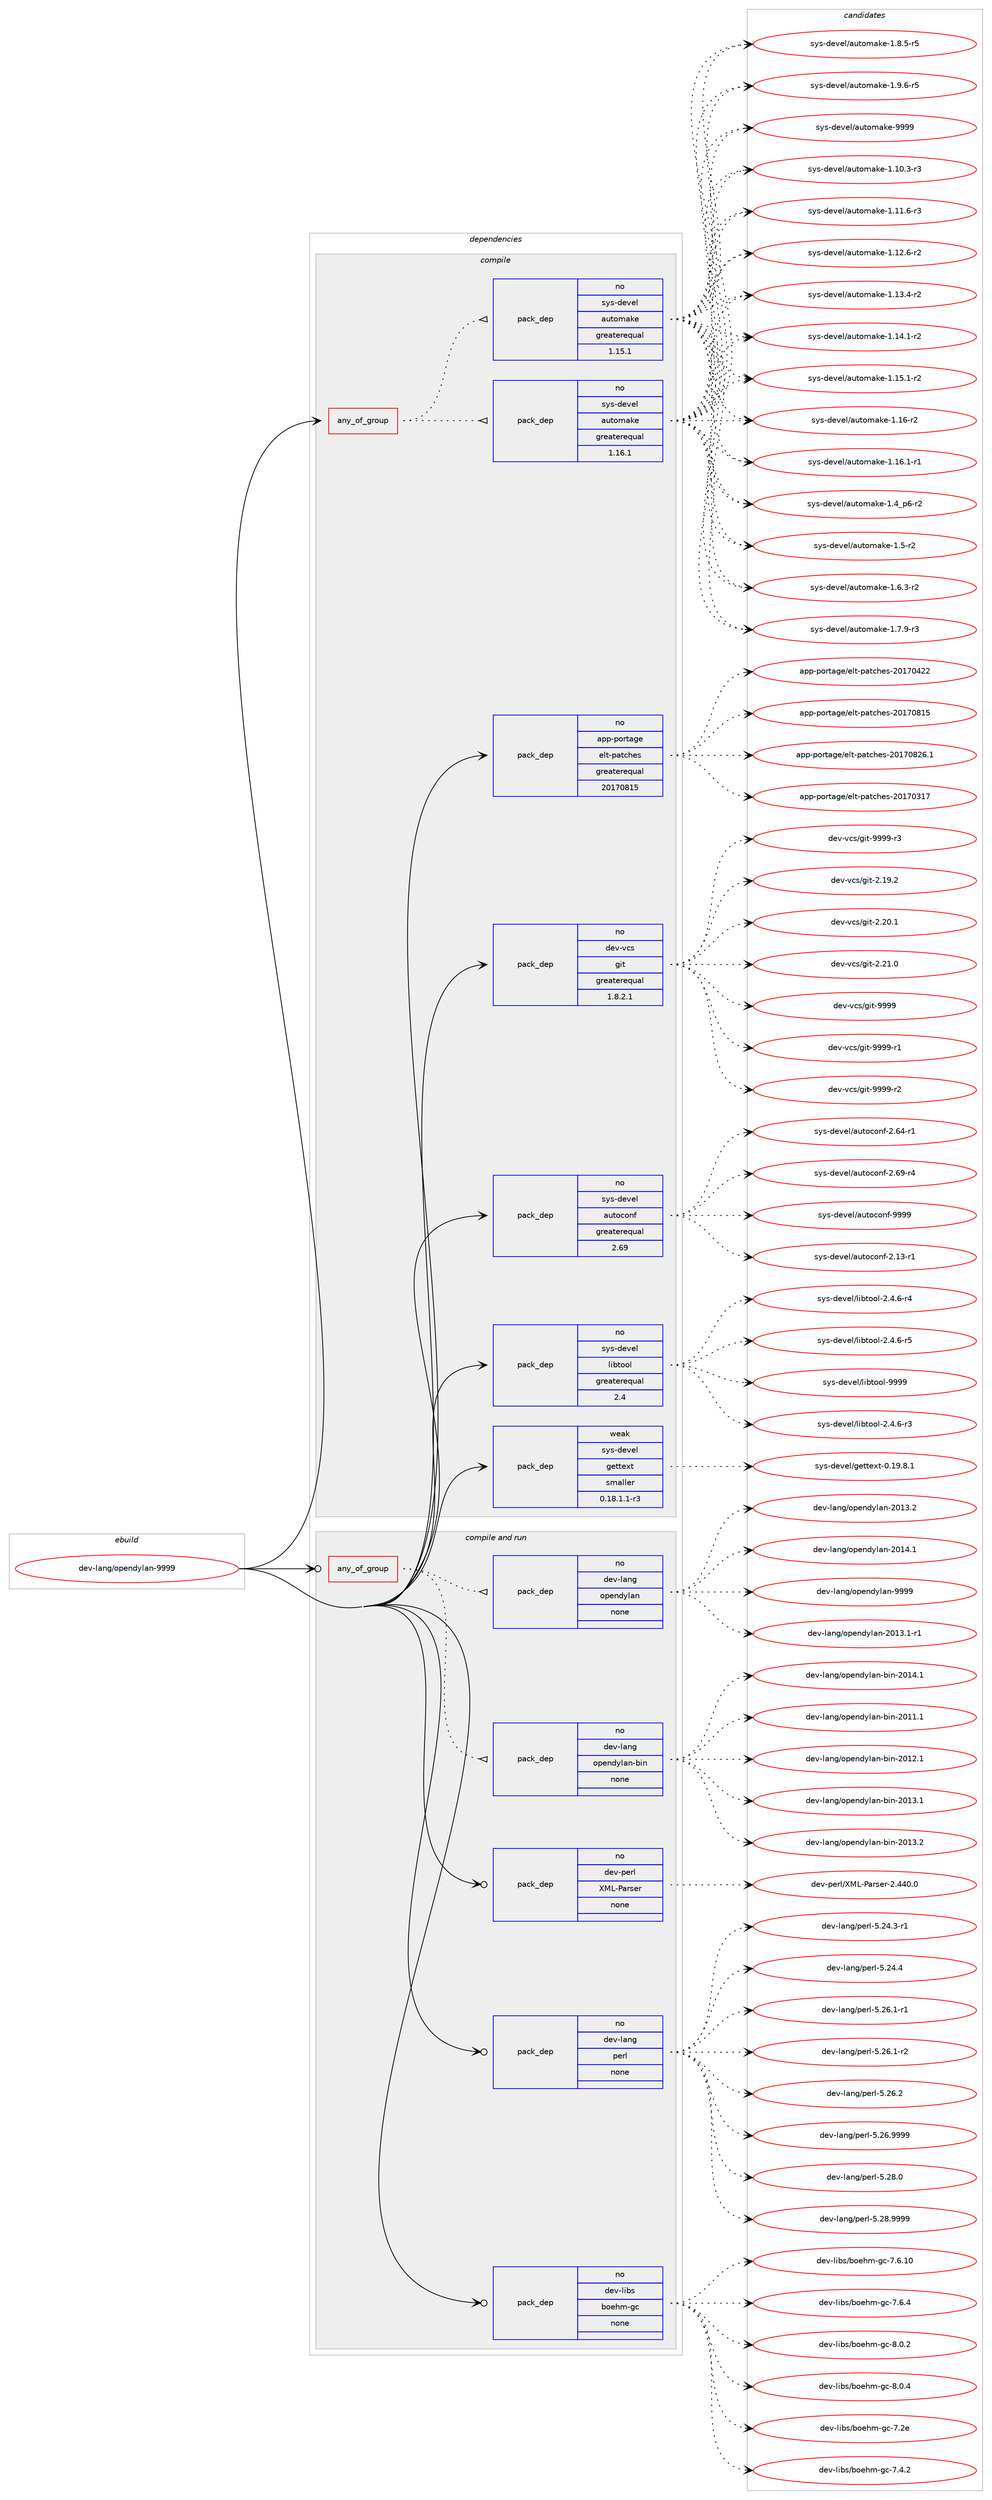 digraph prolog {

# *************
# Graph options
# *************

newrank=true;
concentrate=true;
compound=true;
graph [rankdir=LR,fontname=Helvetica,fontsize=10,ranksep=1.5];#, ranksep=2.5, nodesep=0.2];
edge  [arrowhead=vee];
node  [fontname=Helvetica,fontsize=10];

# **********
# The ebuild
# **********

subgraph cluster_leftcol {
color=gray;
rank=same;
label=<<i>ebuild</i>>;
id [label="dev-lang/opendylan-9999", color=red, width=4, href="../dev-lang/opendylan-9999.svg"];
}

# ****************
# The dependencies
# ****************

subgraph cluster_midcol {
color=gray;
label=<<i>dependencies</i>>;
subgraph cluster_compile {
fillcolor="#eeeeee";
style=filled;
label=<<i>compile</i>>;
subgraph any21957 {
dependency1359795 [label=<<TABLE BORDER="0" CELLBORDER="1" CELLSPACING="0" CELLPADDING="4"><TR><TD CELLPADDING="10">any_of_group</TD></TR></TABLE>>, shape=none, color=red];subgraph pack973428 {
dependency1359796 [label=<<TABLE BORDER="0" CELLBORDER="1" CELLSPACING="0" CELLPADDING="4" WIDTH="220"><TR><TD ROWSPAN="6" CELLPADDING="30">pack_dep</TD></TR><TR><TD WIDTH="110">no</TD></TR><TR><TD>sys-devel</TD></TR><TR><TD>automake</TD></TR><TR><TD>greaterequal</TD></TR><TR><TD>1.16.1</TD></TR></TABLE>>, shape=none, color=blue];
}
dependency1359795:e -> dependency1359796:w [weight=20,style="dotted",arrowhead="oinv"];
subgraph pack973429 {
dependency1359797 [label=<<TABLE BORDER="0" CELLBORDER="1" CELLSPACING="0" CELLPADDING="4" WIDTH="220"><TR><TD ROWSPAN="6" CELLPADDING="30">pack_dep</TD></TR><TR><TD WIDTH="110">no</TD></TR><TR><TD>sys-devel</TD></TR><TR><TD>automake</TD></TR><TR><TD>greaterequal</TD></TR><TR><TD>1.15.1</TD></TR></TABLE>>, shape=none, color=blue];
}
dependency1359795:e -> dependency1359797:w [weight=20,style="dotted",arrowhead="oinv"];
}
id:e -> dependency1359795:w [weight=20,style="solid",arrowhead="vee"];
subgraph pack973430 {
dependency1359798 [label=<<TABLE BORDER="0" CELLBORDER="1" CELLSPACING="0" CELLPADDING="4" WIDTH="220"><TR><TD ROWSPAN="6" CELLPADDING="30">pack_dep</TD></TR><TR><TD WIDTH="110">no</TD></TR><TR><TD>app-portage</TD></TR><TR><TD>elt-patches</TD></TR><TR><TD>greaterequal</TD></TR><TR><TD>20170815</TD></TR></TABLE>>, shape=none, color=blue];
}
id:e -> dependency1359798:w [weight=20,style="solid",arrowhead="vee"];
subgraph pack973431 {
dependency1359799 [label=<<TABLE BORDER="0" CELLBORDER="1" CELLSPACING="0" CELLPADDING="4" WIDTH="220"><TR><TD ROWSPAN="6" CELLPADDING="30">pack_dep</TD></TR><TR><TD WIDTH="110">no</TD></TR><TR><TD>dev-vcs</TD></TR><TR><TD>git</TD></TR><TR><TD>greaterequal</TD></TR><TR><TD>1.8.2.1</TD></TR></TABLE>>, shape=none, color=blue];
}
id:e -> dependency1359799:w [weight=20,style="solid",arrowhead="vee"];
subgraph pack973432 {
dependency1359800 [label=<<TABLE BORDER="0" CELLBORDER="1" CELLSPACING="0" CELLPADDING="4" WIDTH="220"><TR><TD ROWSPAN="6" CELLPADDING="30">pack_dep</TD></TR><TR><TD WIDTH="110">no</TD></TR><TR><TD>sys-devel</TD></TR><TR><TD>autoconf</TD></TR><TR><TD>greaterequal</TD></TR><TR><TD>2.69</TD></TR></TABLE>>, shape=none, color=blue];
}
id:e -> dependency1359800:w [weight=20,style="solid",arrowhead="vee"];
subgraph pack973433 {
dependency1359801 [label=<<TABLE BORDER="0" CELLBORDER="1" CELLSPACING="0" CELLPADDING="4" WIDTH="220"><TR><TD ROWSPAN="6" CELLPADDING="30">pack_dep</TD></TR><TR><TD WIDTH="110">no</TD></TR><TR><TD>sys-devel</TD></TR><TR><TD>libtool</TD></TR><TR><TD>greaterequal</TD></TR><TR><TD>2.4</TD></TR></TABLE>>, shape=none, color=blue];
}
id:e -> dependency1359801:w [weight=20,style="solid",arrowhead="vee"];
subgraph pack973434 {
dependency1359802 [label=<<TABLE BORDER="0" CELLBORDER="1" CELLSPACING="0" CELLPADDING="4" WIDTH="220"><TR><TD ROWSPAN="6" CELLPADDING="30">pack_dep</TD></TR><TR><TD WIDTH="110">weak</TD></TR><TR><TD>sys-devel</TD></TR><TR><TD>gettext</TD></TR><TR><TD>smaller</TD></TR><TR><TD>0.18.1.1-r3</TD></TR></TABLE>>, shape=none, color=blue];
}
id:e -> dependency1359802:w [weight=20,style="solid",arrowhead="vee"];
}
subgraph cluster_compileandrun {
fillcolor="#eeeeee";
style=filled;
label=<<i>compile and run</i>>;
subgraph any21958 {
dependency1359803 [label=<<TABLE BORDER="0" CELLBORDER="1" CELLSPACING="0" CELLPADDING="4"><TR><TD CELLPADDING="10">any_of_group</TD></TR></TABLE>>, shape=none, color=red];subgraph pack973435 {
dependency1359804 [label=<<TABLE BORDER="0" CELLBORDER="1" CELLSPACING="0" CELLPADDING="4" WIDTH="220"><TR><TD ROWSPAN="6" CELLPADDING="30">pack_dep</TD></TR><TR><TD WIDTH="110">no</TD></TR><TR><TD>dev-lang</TD></TR><TR><TD>opendylan-bin</TD></TR><TR><TD>none</TD></TR><TR><TD></TD></TR></TABLE>>, shape=none, color=blue];
}
dependency1359803:e -> dependency1359804:w [weight=20,style="dotted",arrowhead="oinv"];
subgraph pack973436 {
dependency1359805 [label=<<TABLE BORDER="0" CELLBORDER="1" CELLSPACING="0" CELLPADDING="4" WIDTH="220"><TR><TD ROWSPAN="6" CELLPADDING="30">pack_dep</TD></TR><TR><TD WIDTH="110">no</TD></TR><TR><TD>dev-lang</TD></TR><TR><TD>opendylan</TD></TR><TR><TD>none</TD></TR><TR><TD></TD></TR></TABLE>>, shape=none, color=blue];
}
dependency1359803:e -> dependency1359805:w [weight=20,style="dotted",arrowhead="oinv"];
}
id:e -> dependency1359803:w [weight=20,style="solid",arrowhead="odotvee"];
subgraph pack973437 {
dependency1359806 [label=<<TABLE BORDER="0" CELLBORDER="1" CELLSPACING="0" CELLPADDING="4" WIDTH="220"><TR><TD ROWSPAN="6" CELLPADDING="30">pack_dep</TD></TR><TR><TD WIDTH="110">no</TD></TR><TR><TD>dev-lang</TD></TR><TR><TD>perl</TD></TR><TR><TD>none</TD></TR><TR><TD></TD></TR></TABLE>>, shape=none, color=blue];
}
id:e -> dependency1359806:w [weight=20,style="solid",arrowhead="odotvee"];
subgraph pack973438 {
dependency1359807 [label=<<TABLE BORDER="0" CELLBORDER="1" CELLSPACING="0" CELLPADDING="4" WIDTH="220"><TR><TD ROWSPAN="6" CELLPADDING="30">pack_dep</TD></TR><TR><TD WIDTH="110">no</TD></TR><TR><TD>dev-libs</TD></TR><TR><TD>boehm-gc</TD></TR><TR><TD>none</TD></TR><TR><TD></TD></TR></TABLE>>, shape=none, color=blue];
}
id:e -> dependency1359807:w [weight=20,style="solid",arrowhead="odotvee"];
subgraph pack973439 {
dependency1359808 [label=<<TABLE BORDER="0" CELLBORDER="1" CELLSPACING="0" CELLPADDING="4" WIDTH="220"><TR><TD ROWSPAN="6" CELLPADDING="30">pack_dep</TD></TR><TR><TD WIDTH="110">no</TD></TR><TR><TD>dev-perl</TD></TR><TR><TD>XML-Parser</TD></TR><TR><TD>none</TD></TR><TR><TD></TD></TR></TABLE>>, shape=none, color=blue];
}
id:e -> dependency1359808:w [weight=20,style="solid",arrowhead="odotvee"];
}
subgraph cluster_run {
fillcolor="#eeeeee";
style=filled;
label=<<i>run</i>>;
}
}

# **************
# The candidates
# **************

subgraph cluster_choices {
rank=same;
color=gray;
label=<<i>candidates</i>>;

subgraph choice973428 {
color=black;
nodesep=1;
choice11512111545100101118101108479711711611110997107101454946494846514511451 [label="sys-devel/automake-1.10.3-r3", color=red, width=4,href="../sys-devel/automake-1.10.3-r3.svg"];
choice11512111545100101118101108479711711611110997107101454946494946544511451 [label="sys-devel/automake-1.11.6-r3", color=red, width=4,href="../sys-devel/automake-1.11.6-r3.svg"];
choice11512111545100101118101108479711711611110997107101454946495046544511450 [label="sys-devel/automake-1.12.6-r2", color=red, width=4,href="../sys-devel/automake-1.12.6-r2.svg"];
choice11512111545100101118101108479711711611110997107101454946495146524511450 [label="sys-devel/automake-1.13.4-r2", color=red, width=4,href="../sys-devel/automake-1.13.4-r2.svg"];
choice11512111545100101118101108479711711611110997107101454946495246494511450 [label="sys-devel/automake-1.14.1-r2", color=red, width=4,href="../sys-devel/automake-1.14.1-r2.svg"];
choice11512111545100101118101108479711711611110997107101454946495346494511450 [label="sys-devel/automake-1.15.1-r2", color=red, width=4,href="../sys-devel/automake-1.15.1-r2.svg"];
choice1151211154510010111810110847971171161111099710710145494649544511450 [label="sys-devel/automake-1.16-r2", color=red, width=4,href="../sys-devel/automake-1.16-r2.svg"];
choice11512111545100101118101108479711711611110997107101454946495446494511449 [label="sys-devel/automake-1.16.1-r1", color=red, width=4,href="../sys-devel/automake-1.16.1-r1.svg"];
choice115121115451001011181011084797117116111109971071014549465295112544511450 [label="sys-devel/automake-1.4_p6-r2", color=red, width=4,href="../sys-devel/automake-1.4_p6-r2.svg"];
choice11512111545100101118101108479711711611110997107101454946534511450 [label="sys-devel/automake-1.5-r2", color=red, width=4,href="../sys-devel/automake-1.5-r2.svg"];
choice115121115451001011181011084797117116111109971071014549465446514511450 [label="sys-devel/automake-1.6.3-r2", color=red, width=4,href="../sys-devel/automake-1.6.3-r2.svg"];
choice115121115451001011181011084797117116111109971071014549465546574511451 [label="sys-devel/automake-1.7.9-r3", color=red, width=4,href="../sys-devel/automake-1.7.9-r3.svg"];
choice115121115451001011181011084797117116111109971071014549465646534511453 [label="sys-devel/automake-1.8.5-r5", color=red, width=4,href="../sys-devel/automake-1.8.5-r5.svg"];
choice115121115451001011181011084797117116111109971071014549465746544511453 [label="sys-devel/automake-1.9.6-r5", color=red, width=4,href="../sys-devel/automake-1.9.6-r5.svg"];
choice115121115451001011181011084797117116111109971071014557575757 [label="sys-devel/automake-9999", color=red, width=4,href="../sys-devel/automake-9999.svg"];
dependency1359796:e -> choice11512111545100101118101108479711711611110997107101454946494846514511451:w [style=dotted,weight="100"];
dependency1359796:e -> choice11512111545100101118101108479711711611110997107101454946494946544511451:w [style=dotted,weight="100"];
dependency1359796:e -> choice11512111545100101118101108479711711611110997107101454946495046544511450:w [style=dotted,weight="100"];
dependency1359796:e -> choice11512111545100101118101108479711711611110997107101454946495146524511450:w [style=dotted,weight="100"];
dependency1359796:e -> choice11512111545100101118101108479711711611110997107101454946495246494511450:w [style=dotted,weight="100"];
dependency1359796:e -> choice11512111545100101118101108479711711611110997107101454946495346494511450:w [style=dotted,weight="100"];
dependency1359796:e -> choice1151211154510010111810110847971171161111099710710145494649544511450:w [style=dotted,weight="100"];
dependency1359796:e -> choice11512111545100101118101108479711711611110997107101454946495446494511449:w [style=dotted,weight="100"];
dependency1359796:e -> choice115121115451001011181011084797117116111109971071014549465295112544511450:w [style=dotted,weight="100"];
dependency1359796:e -> choice11512111545100101118101108479711711611110997107101454946534511450:w [style=dotted,weight="100"];
dependency1359796:e -> choice115121115451001011181011084797117116111109971071014549465446514511450:w [style=dotted,weight="100"];
dependency1359796:e -> choice115121115451001011181011084797117116111109971071014549465546574511451:w [style=dotted,weight="100"];
dependency1359796:e -> choice115121115451001011181011084797117116111109971071014549465646534511453:w [style=dotted,weight="100"];
dependency1359796:e -> choice115121115451001011181011084797117116111109971071014549465746544511453:w [style=dotted,weight="100"];
dependency1359796:e -> choice115121115451001011181011084797117116111109971071014557575757:w [style=dotted,weight="100"];
}
subgraph choice973429 {
color=black;
nodesep=1;
choice11512111545100101118101108479711711611110997107101454946494846514511451 [label="sys-devel/automake-1.10.3-r3", color=red, width=4,href="../sys-devel/automake-1.10.3-r3.svg"];
choice11512111545100101118101108479711711611110997107101454946494946544511451 [label="sys-devel/automake-1.11.6-r3", color=red, width=4,href="../sys-devel/automake-1.11.6-r3.svg"];
choice11512111545100101118101108479711711611110997107101454946495046544511450 [label="sys-devel/automake-1.12.6-r2", color=red, width=4,href="../sys-devel/automake-1.12.6-r2.svg"];
choice11512111545100101118101108479711711611110997107101454946495146524511450 [label="sys-devel/automake-1.13.4-r2", color=red, width=4,href="../sys-devel/automake-1.13.4-r2.svg"];
choice11512111545100101118101108479711711611110997107101454946495246494511450 [label="sys-devel/automake-1.14.1-r2", color=red, width=4,href="../sys-devel/automake-1.14.1-r2.svg"];
choice11512111545100101118101108479711711611110997107101454946495346494511450 [label="sys-devel/automake-1.15.1-r2", color=red, width=4,href="../sys-devel/automake-1.15.1-r2.svg"];
choice1151211154510010111810110847971171161111099710710145494649544511450 [label="sys-devel/automake-1.16-r2", color=red, width=4,href="../sys-devel/automake-1.16-r2.svg"];
choice11512111545100101118101108479711711611110997107101454946495446494511449 [label="sys-devel/automake-1.16.1-r1", color=red, width=4,href="../sys-devel/automake-1.16.1-r1.svg"];
choice115121115451001011181011084797117116111109971071014549465295112544511450 [label="sys-devel/automake-1.4_p6-r2", color=red, width=4,href="../sys-devel/automake-1.4_p6-r2.svg"];
choice11512111545100101118101108479711711611110997107101454946534511450 [label="sys-devel/automake-1.5-r2", color=red, width=4,href="../sys-devel/automake-1.5-r2.svg"];
choice115121115451001011181011084797117116111109971071014549465446514511450 [label="sys-devel/automake-1.6.3-r2", color=red, width=4,href="../sys-devel/automake-1.6.3-r2.svg"];
choice115121115451001011181011084797117116111109971071014549465546574511451 [label="sys-devel/automake-1.7.9-r3", color=red, width=4,href="../sys-devel/automake-1.7.9-r3.svg"];
choice115121115451001011181011084797117116111109971071014549465646534511453 [label="sys-devel/automake-1.8.5-r5", color=red, width=4,href="../sys-devel/automake-1.8.5-r5.svg"];
choice115121115451001011181011084797117116111109971071014549465746544511453 [label="sys-devel/automake-1.9.6-r5", color=red, width=4,href="../sys-devel/automake-1.9.6-r5.svg"];
choice115121115451001011181011084797117116111109971071014557575757 [label="sys-devel/automake-9999", color=red, width=4,href="../sys-devel/automake-9999.svg"];
dependency1359797:e -> choice11512111545100101118101108479711711611110997107101454946494846514511451:w [style=dotted,weight="100"];
dependency1359797:e -> choice11512111545100101118101108479711711611110997107101454946494946544511451:w [style=dotted,weight="100"];
dependency1359797:e -> choice11512111545100101118101108479711711611110997107101454946495046544511450:w [style=dotted,weight="100"];
dependency1359797:e -> choice11512111545100101118101108479711711611110997107101454946495146524511450:w [style=dotted,weight="100"];
dependency1359797:e -> choice11512111545100101118101108479711711611110997107101454946495246494511450:w [style=dotted,weight="100"];
dependency1359797:e -> choice11512111545100101118101108479711711611110997107101454946495346494511450:w [style=dotted,weight="100"];
dependency1359797:e -> choice1151211154510010111810110847971171161111099710710145494649544511450:w [style=dotted,weight="100"];
dependency1359797:e -> choice11512111545100101118101108479711711611110997107101454946495446494511449:w [style=dotted,weight="100"];
dependency1359797:e -> choice115121115451001011181011084797117116111109971071014549465295112544511450:w [style=dotted,weight="100"];
dependency1359797:e -> choice11512111545100101118101108479711711611110997107101454946534511450:w [style=dotted,weight="100"];
dependency1359797:e -> choice115121115451001011181011084797117116111109971071014549465446514511450:w [style=dotted,weight="100"];
dependency1359797:e -> choice115121115451001011181011084797117116111109971071014549465546574511451:w [style=dotted,weight="100"];
dependency1359797:e -> choice115121115451001011181011084797117116111109971071014549465646534511453:w [style=dotted,weight="100"];
dependency1359797:e -> choice115121115451001011181011084797117116111109971071014549465746544511453:w [style=dotted,weight="100"];
dependency1359797:e -> choice115121115451001011181011084797117116111109971071014557575757:w [style=dotted,weight="100"];
}
subgraph choice973430 {
color=black;
nodesep=1;
choice97112112451121111141169710310147101108116451129711699104101115455048495548514955 [label="app-portage/elt-patches-20170317", color=red, width=4,href="../app-portage/elt-patches-20170317.svg"];
choice97112112451121111141169710310147101108116451129711699104101115455048495548525050 [label="app-portage/elt-patches-20170422", color=red, width=4,href="../app-portage/elt-patches-20170422.svg"];
choice97112112451121111141169710310147101108116451129711699104101115455048495548564953 [label="app-portage/elt-patches-20170815", color=red, width=4,href="../app-portage/elt-patches-20170815.svg"];
choice971121124511211111411697103101471011081164511297116991041011154550484955485650544649 [label="app-portage/elt-patches-20170826.1", color=red, width=4,href="../app-portage/elt-patches-20170826.1.svg"];
dependency1359798:e -> choice97112112451121111141169710310147101108116451129711699104101115455048495548514955:w [style=dotted,weight="100"];
dependency1359798:e -> choice97112112451121111141169710310147101108116451129711699104101115455048495548525050:w [style=dotted,weight="100"];
dependency1359798:e -> choice97112112451121111141169710310147101108116451129711699104101115455048495548564953:w [style=dotted,weight="100"];
dependency1359798:e -> choice971121124511211111411697103101471011081164511297116991041011154550484955485650544649:w [style=dotted,weight="100"];
}
subgraph choice973431 {
color=black;
nodesep=1;
choice10010111845118991154710310511645504649574650 [label="dev-vcs/git-2.19.2", color=red, width=4,href="../dev-vcs/git-2.19.2.svg"];
choice10010111845118991154710310511645504650484649 [label="dev-vcs/git-2.20.1", color=red, width=4,href="../dev-vcs/git-2.20.1.svg"];
choice10010111845118991154710310511645504650494648 [label="dev-vcs/git-2.21.0", color=red, width=4,href="../dev-vcs/git-2.21.0.svg"];
choice1001011184511899115471031051164557575757 [label="dev-vcs/git-9999", color=red, width=4,href="../dev-vcs/git-9999.svg"];
choice10010111845118991154710310511645575757574511449 [label="dev-vcs/git-9999-r1", color=red, width=4,href="../dev-vcs/git-9999-r1.svg"];
choice10010111845118991154710310511645575757574511450 [label="dev-vcs/git-9999-r2", color=red, width=4,href="../dev-vcs/git-9999-r2.svg"];
choice10010111845118991154710310511645575757574511451 [label="dev-vcs/git-9999-r3", color=red, width=4,href="../dev-vcs/git-9999-r3.svg"];
dependency1359799:e -> choice10010111845118991154710310511645504649574650:w [style=dotted,weight="100"];
dependency1359799:e -> choice10010111845118991154710310511645504650484649:w [style=dotted,weight="100"];
dependency1359799:e -> choice10010111845118991154710310511645504650494648:w [style=dotted,weight="100"];
dependency1359799:e -> choice1001011184511899115471031051164557575757:w [style=dotted,weight="100"];
dependency1359799:e -> choice10010111845118991154710310511645575757574511449:w [style=dotted,weight="100"];
dependency1359799:e -> choice10010111845118991154710310511645575757574511450:w [style=dotted,weight="100"];
dependency1359799:e -> choice10010111845118991154710310511645575757574511451:w [style=dotted,weight="100"];
}
subgraph choice973432 {
color=black;
nodesep=1;
choice1151211154510010111810110847971171161119911111010245504649514511449 [label="sys-devel/autoconf-2.13-r1", color=red, width=4,href="../sys-devel/autoconf-2.13-r1.svg"];
choice1151211154510010111810110847971171161119911111010245504654524511449 [label="sys-devel/autoconf-2.64-r1", color=red, width=4,href="../sys-devel/autoconf-2.64-r1.svg"];
choice1151211154510010111810110847971171161119911111010245504654574511452 [label="sys-devel/autoconf-2.69-r4", color=red, width=4,href="../sys-devel/autoconf-2.69-r4.svg"];
choice115121115451001011181011084797117116111991111101024557575757 [label="sys-devel/autoconf-9999", color=red, width=4,href="../sys-devel/autoconf-9999.svg"];
dependency1359800:e -> choice1151211154510010111810110847971171161119911111010245504649514511449:w [style=dotted,weight="100"];
dependency1359800:e -> choice1151211154510010111810110847971171161119911111010245504654524511449:w [style=dotted,weight="100"];
dependency1359800:e -> choice1151211154510010111810110847971171161119911111010245504654574511452:w [style=dotted,weight="100"];
dependency1359800:e -> choice115121115451001011181011084797117116111991111101024557575757:w [style=dotted,weight="100"];
}
subgraph choice973433 {
color=black;
nodesep=1;
choice1151211154510010111810110847108105981161111111084550465246544511451 [label="sys-devel/libtool-2.4.6-r3", color=red, width=4,href="../sys-devel/libtool-2.4.6-r3.svg"];
choice1151211154510010111810110847108105981161111111084550465246544511452 [label="sys-devel/libtool-2.4.6-r4", color=red, width=4,href="../sys-devel/libtool-2.4.6-r4.svg"];
choice1151211154510010111810110847108105981161111111084550465246544511453 [label="sys-devel/libtool-2.4.6-r5", color=red, width=4,href="../sys-devel/libtool-2.4.6-r5.svg"];
choice1151211154510010111810110847108105981161111111084557575757 [label="sys-devel/libtool-9999", color=red, width=4,href="../sys-devel/libtool-9999.svg"];
dependency1359801:e -> choice1151211154510010111810110847108105981161111111084550465246544511451:w [style=dotted,weight="100"];
dependency1359801:e -> choice1151211154510010111810110847108105981161111111084550465246544511452:w [style=dotted,weight="100"];
dependency1359801:e -> choice1151211154510010111810110847108105981161111111084550465246544511453:w [style=dotted,weight="100"];
dependency1359801:e -> choice1151211154510010111810110847108105981161111111084557575757:w [style=dotted,weight="100"];
}
subgraph choice973434 {
color=black;
nodesep=1;
choice1151211154510010111810110847103101116116101120116454846495746564649 [label="sys-devel/gettext-0.19.8.1", color=red, width=4,href="../sys-devel/gettext-0.19.8.1.svg"];
dependency1359802:e -> choice1151211154510010111810110847103101116116101120116454846495746564649:w [style=dotted,weight="100"];
}
subgraph choice973435 {
color=black;
nodesep=1;
choice10010111845108971101034711111210111010012110897110459810511045504849494649 [label="dev-lang/opendylan-bin-2011.1", color=red, width=4,href="../dev-lang/opendylan-bin-2011.1.svg"];
choice10010111845108971101034711111210111010012110897110459810511045504849504649 [label="dev-lang/opendylan-bin-2012.1", color=red, width=4,href="../dev-lang/opendylan-bin-2012.1.svg"];
choice10010111845108971101034711111210111010012110897110459810511045504849514649 [label="dev-lang/opendylan-bin-2013.1", color=red, width=4,href="../dev-lang/opendylan-bin-2013.1.svg"];
choice10010111845108971101034711111210111010012110897110459810511045504849514650 [label="dev-lang/opendylan-bin-2013.2", color=red, width=4,href="../dev-lang/opendylan-bin-2013.2.svg"];
choice10010111845108971101034711111210111010012110897110459810511045504849524649 [label="dev-lang/opendylan-bin-2014.1", color=red, width=4,href="../dev-lang/opendylan-bin-2014.1.svg"];
dependency1359804:e -> choice10010111845108971101034711111210111010012110897110459810511045504849494649:w [style=dotted,weight="100"];
dependency1359804:e -> choice10010111845108971101034711111210111010012110897110459810511045504849504649:w [style=dotted,weight="100"];
dependency1359804:e -> choice10010111845108971101034711111210111010012110897110459810511045504849514649:w [style=dotted,weight="100"];
dependency1359804:e -> choice10010111845108971101034711111210111010012110897110459810511045504849514650:w [style=dotted,weight="100"];
dependency1359804:e -> choice10010111845108971101034711111210111010012110897110459810511045504849524649:w [style=dotted,weight="100"];
}
subgraph choice973436 {
color=black;
nodesep=1;
choice10010111845108971101034711111210111010012110897110455048495146494511449 [label="dev-lang/opendylan-2013.1-r1", color=red, width=4,href="../dev-lang/opendylan-2013.1-r1.svg"];
choice1001011184510897110103471111121011101001211089711045504849514650 [label="dev-lang/opendylan-2013.2", color=red, width=4,href="../dev-lang/opendylan-2013.2.svg"];
choice1001011184510897110103471111121011101001211089711045504849524649 [label="dev-lang/opendylan-2014.1", color=red, width=4,href="../dev-lang/opendylan-2014.1.svg"];
choice100101118451089711010347111112101110100121108971104557575757 [label="dev-lang/opendylan-9999", color=red, width=4,href="../dev-lang/opendylan-9999.svg"];
dependency1359805:e -> choice10010111845108971101034711111210111010012110897110455048495146494511449:w [style=dotted,weight="100"];
dependency1359805:e -> choice1001011184510897110103471111121011101001211089711045504849514650:w [style=dotted,weight="100"];
dependency1359805:e -> choice1001011184510897110103471111121011101001211089711045504849524649:w [style=dotted,weight="100"];
dependency1359805:e -> choice100101118451089711010347111112101110100121108971104557575757:w [style=dotted,weight="100"];
}
subgraph choice973437 {
color=black;
nodesep=1;
choice100101118451089711010347112101114108455346505246514511449 [label="dev-lang/perl-5.24.3-r1", color=red, width=4,href="../dev-lang/perl-5.24.3-r1.svg"];
choice10010111845108971101034711210111410845534650524652 [label="dev-lang/perl-5.24.4", color=red, width=4,href="../dev-lang/perl-5.24.4.svg"];
choice100101118451089711010347112101114108455346505446494511449 [label="dev-lang/perl-5.26.1-r1", color=red, width=4,href="../dev-lang/perl-5.26.1-r1.svg"];
choice100101118451089711010347112101114108455346505446494511450 [label="dev-lang/perl-5.26.1-r2", color=red, width=4,href="../dev-lang/perl-5.26.1-r2.svg"];
choice10010111845108971101034711210111410845534650544650 [label="dev-lang/perl-5.26.2", color=red, width=4,href="../dev-lang/perl-5.26.2.svg"];
choice10010111845108971101034711210111410845534650544657575757 [label="dev-lang/perl-5.26.9999", color=red, width=4,href="../dev-lang/perl-5.26.9999.svg"];
choice10010111845108971101034711210111410845534650564648 [label="dev-lang/perl-5.28.0", color=red, width=4,href="../dev-lang/perl-5.28.0.svg"];
choice10010111845108971101034711210111410845534650564657575757 [label="dev-lang/perl-5.28.9999", color=red, width=4,href="../dev-lang/perl-5.28.9999.svg"];
dependency1359806:e -> choice100101118451089711010347112101114108455346505246514511449:w [style=dotted,weight="100"];
dependency1359806:e -> choice10010111845108971101034711210111410845534650524652:w [style=dotted,weight="100"];
dependency1359806:e -> choice100101118451089711010347112101114108455346505446494511449:w [style=dotted,weight="100"];
dependency1359806:e -> choice100101118451089711010347112101114108455346505446494511450:w [style=dotted,weight="100"];
dependency1359806:e -> choice10010111845108971101034711210111410845534650544650:w [style=dotted,weight="100"];
dependency1359806:e -> choice10010111845108971101034711210111410845534650544657575757:w [style=dotted,weight="100"];
dependency1359806:e -> choice10010111845108971101034711210111410845534650564648:w [style=dotted,weight="100"];
dependency1359806:e -> choice10010111845108971101034711210111410845534650564657575757:w [style=dotted,weight="100"];
}
subgraph choice973438 {
color=black;
nodesep=1;
choice10010111845108105981154798111101104109451039945554650101 [label="dev-libs/boehm-gc-7.2e", color=red, width=4,href="../dev-libs/boehm-gc-7.2e.svg"];
choice100101118451081059811547981111011041094510399455546524650 [label="dev-libs/boehm-gc-7.4.2", color=red, width=4,href="../dev-libs/boehm-gc-7.4.2.svg"];
choice10010111845108105981154798111101104109451039945554654464948 [label="dev-libs/boehm-gc-7.6.10", color=red, width=4,href="../dev-libs/boehm-gc-7.6.10.svg"];
choice100101118451081059811547981111011041094510399455546544652 [label="dev-libs/boehm-gc-7.6.4", color=red, width=4,href="../dev-libs/boehm-gc-7.6.4.svg"];
choice100101118451081059811547981111011041094510399455646484650 [label="dev-libs/boehm-gc-8.0.2", color=red, width=4,href="../dev-libs/boehm-gc-8.0.2.svg"];
choice100101118451081059811547981111011041094510399455646484652 [label="dev-libs/boehm-gc-8.0.4", color=red, width=4,href="../dev-libs/boehm-gc-8.0.4.svg"];
dependency1359807:e -> choice10010111845108105981154798111101104109451039945554650101:w [style=dotted,weight="100"];
dependency1359807:e -> choice100101118451081059811547981111011041094510399455546524650:w [style=dotted,weight="100"];
dependency1359807:e -> choice10010111845108105981154798111101104109451039945554654464948:w [style=dotted,weight="100"];
dependency1359807:e -> choice100101118451081059811547981111011041094510399455546544652:w [style=dotted,weight="100"];
dependency1359807:e -> choice100101118451081059811547981111011041094510399455646484650:w [style=dotted,weight="100"];
dependency1359807:e -> choice100101118451081059811547981111011041094510399455646484652:w [style=dotted,weight="100"];
}
subgraph choice973439 {
color=black;
nodesep=1;
choice10010111845112101114108478877764580971141151011144550465252484648 [label="dev-perl/XML-Parser-2.440.0", color=red, width=4,href="../dev-perl/XML-Parser-2.440.0.svg"];
dependency1359808:e -> choice10010111845112101114108478877764580971141151011144550465252484648:w [style=dotted,weight="100"];
}
}

}
